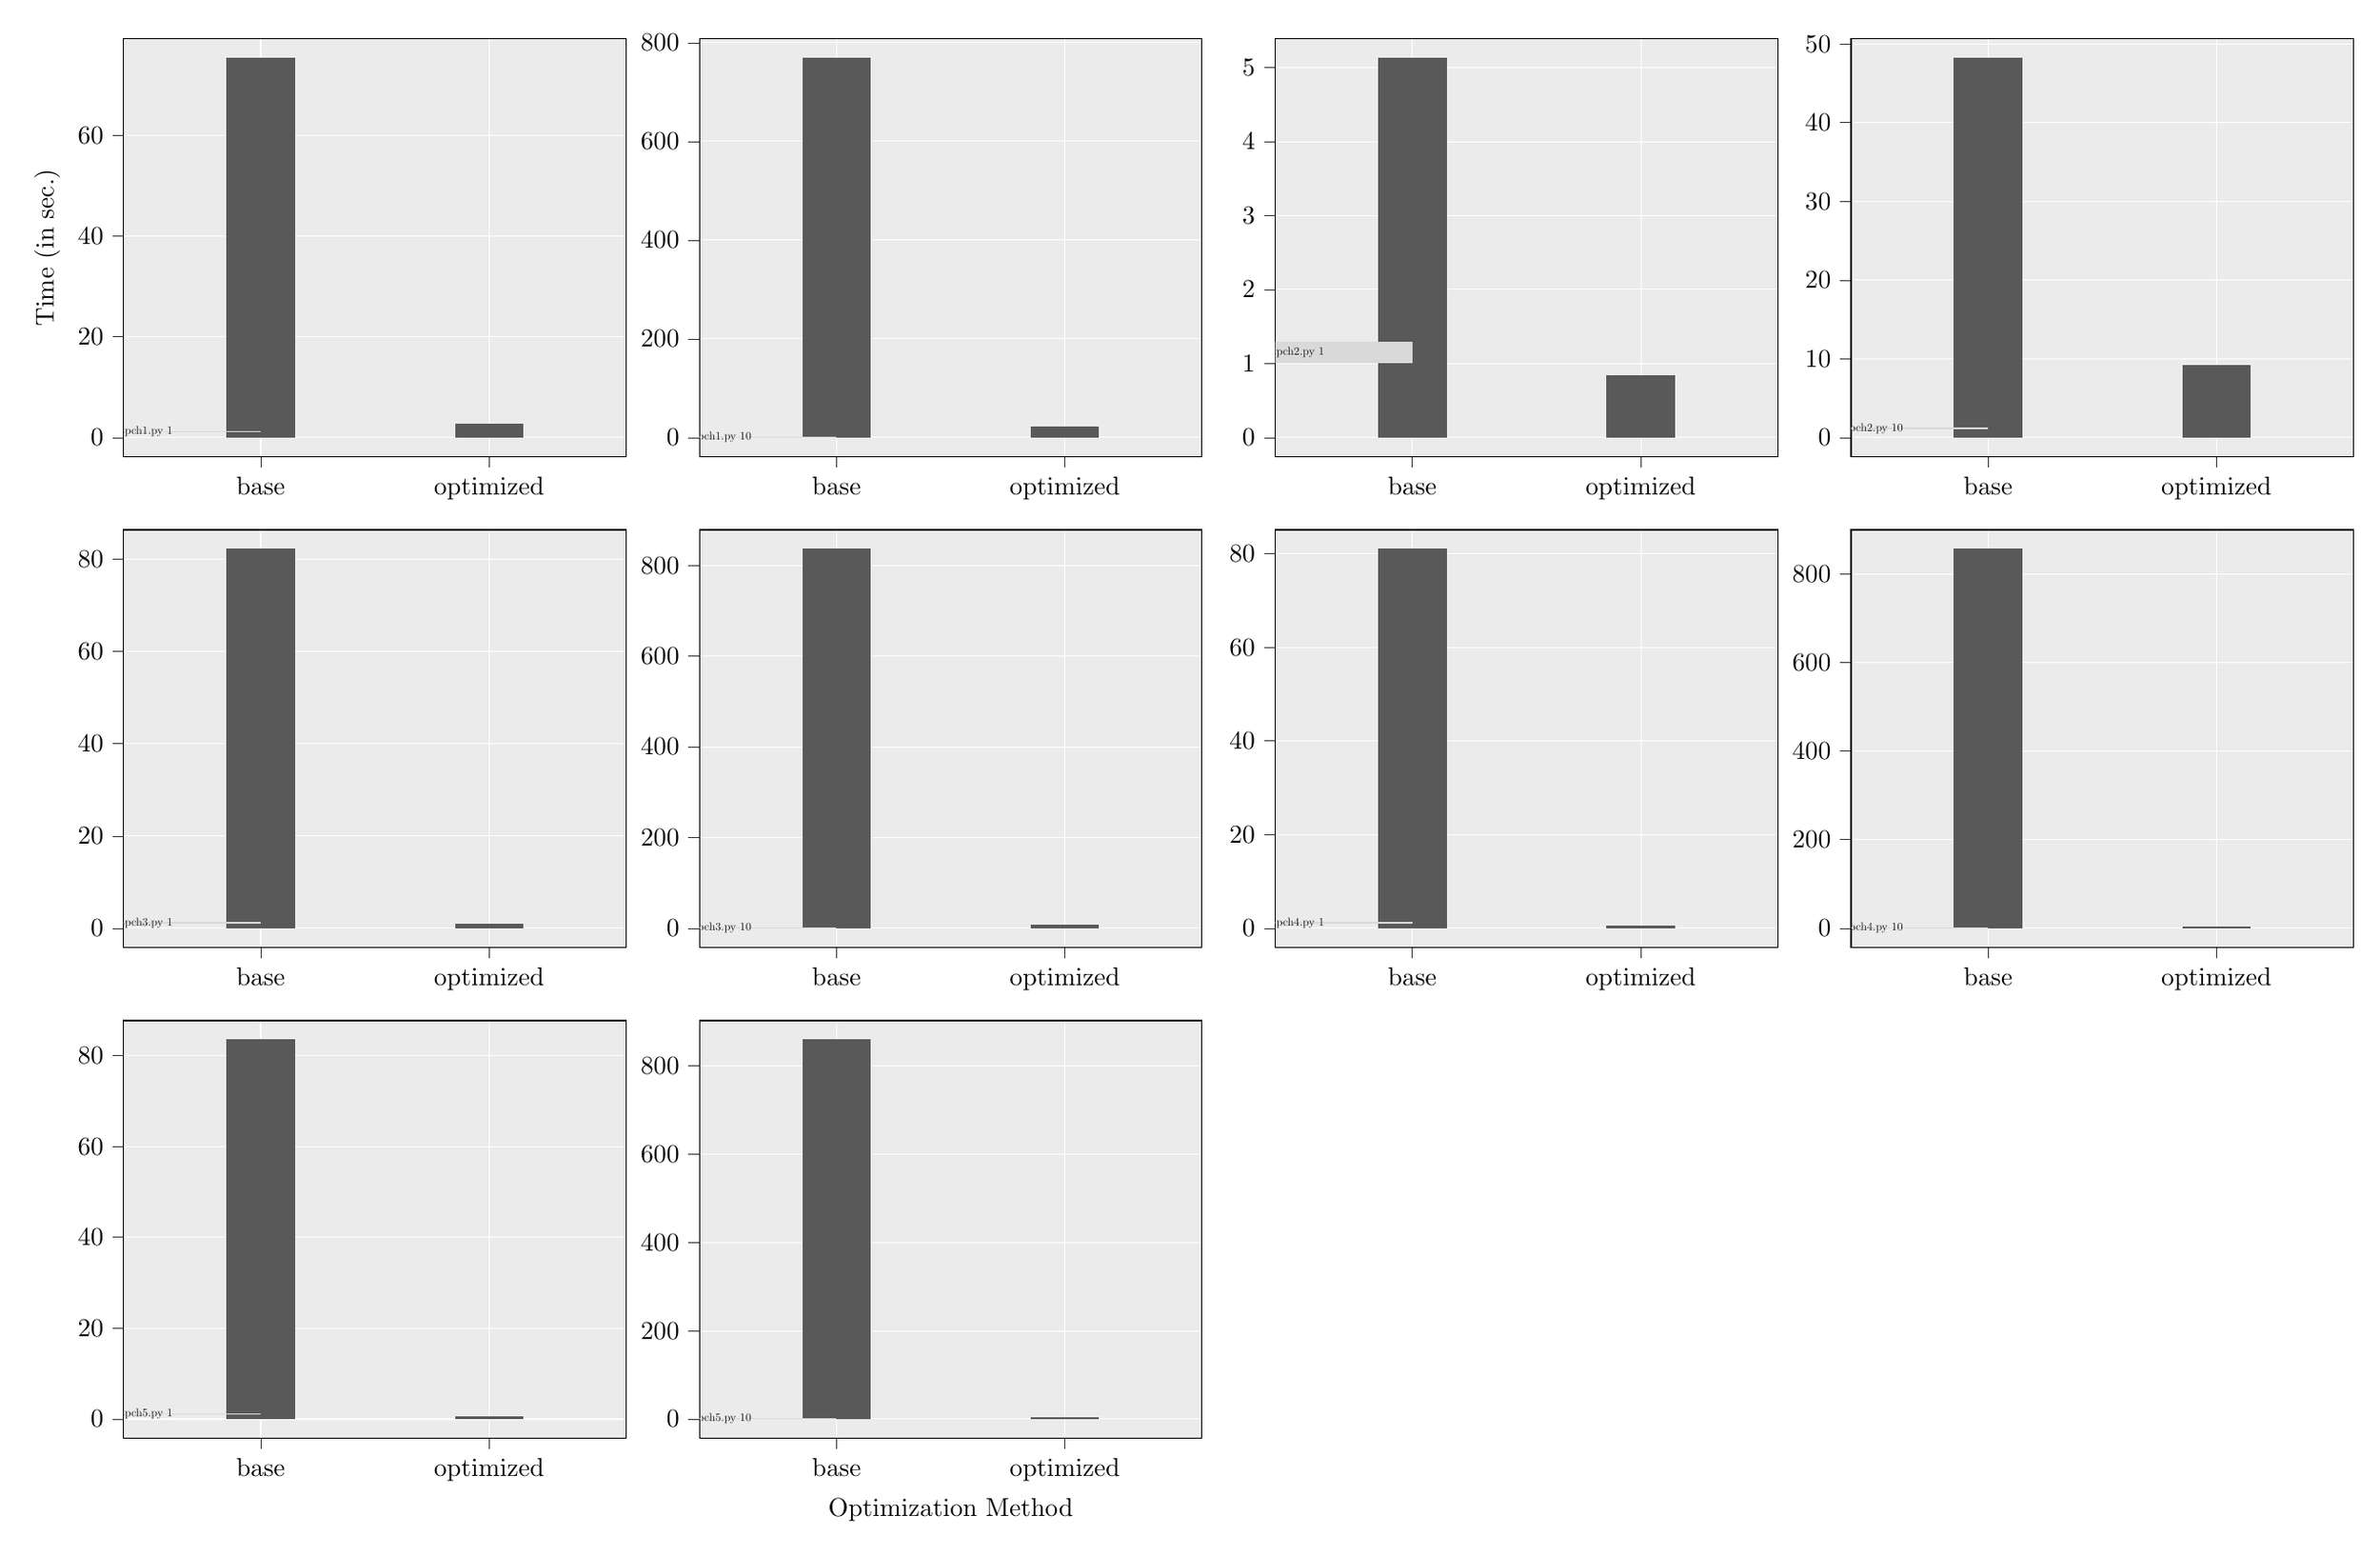 % This file was created by tikzplotlib v0.9.9.
\begin{tikzpicture}

\begin{groupplot}[group style={group size=4 by 3}]
\nextgroupplot[
axis background/.style={fill=white!92.157!black},
tick align=outside,
tick pos=left,
x grid style={white},
xmajorgrids,
xmin=0.4, xmax=2.6,
xminorgrids,
xtick style={color=white!20!black},
xtick={1,2},
xticklabels={base,optimized},
y grid style={white},
ylabel={Time (in sec.)},
ymajorgrids,
ymin=-3.767, ymax=79.104,
yminorgrids,
ytick style={color=white!20!black}
]
\path [fill=white!34.902!black, line width=0.354pt]
(axis cs:0.85,0)
--(axis cs:0.85,75.338)
--(axis cs:1.15,75.338)
--(axis cs:1.15,0)
--cycle;
\path [fill=white!34.902!black, line width=0.354pt]
(axis cs:1.85,0)
--(axis cs:1.85,2.738)
--(axis cs:2.15,2.738)
--(axis cs:2.15,0)
--cycle;

\path [draw=none, fill=white!85.098!black]
(axis cs:0,1)
--(axis cs:1,1)
--(axis cs:1,1.295)
--(axis cs:0,1.295)
--cycle;
\draw (axis cs:0.5,1.148) node[
  scale=0.44,
  text=white!10.196!black,
  rotate=0.0,
  align=center
]{tpch1.py
1};

\nextgroupplot[
axis background/.style={fill=white!92.157!black},
tick align=outside,
tick pos=left,
x grid style={white},
xmajorgrids,
xmin=0.4, xmax=2.6,
xminorgrids,
xtick style={color=white!20!black},
xtick={1,2},
xticklabels={base,optimized},
y grid style={white},
ymajorgrids,
ymin=-38.447, ymax=807.39,
yminorgrids,
ytick style={color=white!20!black}
]
\path [fill=white!34.902!black, line width=0.354pt]
(axis cs:0.85,0)
--(axis cs:0.85,768.943)
--(axis cs:1.15,768.943)
--(axis cs:1.15,0)
--cycle;
\path [fill=white!34.902!black, line width=0.354pt]
(axis cs:1.85,0)
--(axis cs:1.85,21.548)
--(axis cs:2.15,21.548)
--(axis cs:2.15,0)
--cycle;

\path [draw=none, fill=white!85.098!black]
(axis cs:0,1)
--(axis cs:1,1)
--(axis cs:1,1.295)
--(axis cs:0,1.295)
--cycle;
\draw (axis cs:0.5,1.148) node[
  scale=0.44,
  text=white!10.196!black,
  rotate=0.0,
  align=center
]{tpch1.py
10};

\nextgroupplot[
axis background/.style={fill=white!92.157!black},
tick align=outside,
tick pos=left,
x grid style={white},
xmajorgrids,
xmin=0.4, xmax=2.6,
xminorgrids,
xtick style={color=white!20!black},
xtick={1,2},
xticklabels={base,optimized},
y grid style={white},
ymajorgrids,
ymin=-0.257, ymax=5.387,
yminorgrids,
ytick style={color=white!20!black}
]
\path [fill=white!34.902!black, line width=0.354pt]
(axis cs:0.85,0)
--(axis cs:0.85,5.131)
--(axis cs:1.15,5.131)
--(axis cs:1.15,0)
--cycle;
\path [fill=white!34.902!black, line width=0.354pt]
(axis cs:1.85,0)
--(axis cs:1.85,0.843)
--(axis cs:2.15,0.843)
--(axis cs:2.15,0)
--cycle;

\path [draw=none, fill=white!85.098!black]
(axis cs:0,1)
--(axis cs:1,1)
--(axis cs:1,1.295)
--(axis cs:0,1.295)
--cycle;
\draw (axis cs:0.5,1.148) node[
  scale=0.44,
  text=white!10.196!black,
  rotate=0.0,
  align=center
]{tpch2.py
1};

\nextgroupplot[
axis background/.style={fill=white!92.157!black},
tick align=outside,
tick pos=left,
x grid style={white},
xmajorgrids,
xmin=0.4, xmax=2.6,
xminorgrids,
xtick style={color=white!20!black},
xtick={1,2},
xticklabels={base,optimized},
y grid style={white},
ymajorgrids,
ymin=-2.411, ymax=50.634,
yminorgrids,
ytick style={color=white!20!black}
]
\path [fill=white!34.902!black, line width=0.354pt]
(axis cs:0.85,0)
--(axis cs:0.85,48.223)
--(axis cs:1.15,48.223)
--(axis cs:1.15,0)
--cycle;
\path [fill=white!34.902!black, line width=0.354pt]
(axis cs:1.85,0)
--(axis cs:1.85,9.231)
--(axis cs:2.15,9.231)
--(axis cs:2.15,0)
--cycle;

\path [draw=none, fill=white!85.098!black]
(axis cs:0,1)
--(axis cs:1,1)
--(axis cs:1,1.295)
--(axis cs:0,1.295)
--cycle;
\draw (axis cs:0.5,1.148) node[
  scale=0.44,
  text=white!10.196!black,
  rotate=0.0,
  align=center
]{tpch2.py
10};

\nextgroupplot[
axis background/.style={fill=white!92.157!black},
tick align=outside,
tick pos=left,
x grid style={white},
xmajorgrids,
xmin=0.4, xmax=2.6,
xminorgrids,
xtick style={color=white!20!black},
xtick={1,2},
xticklabels={base,optimized},
y grid style={white},
ymajorgrids,
ymin=-4.112, ymax=86.361,
yminorgrids,
ytick style={color=white!20!black}
]
\path [fill=white!34.902!black, line width=0.354pt]
(axis cs:0.85,0)
--(axis cs:0.85,82.249)
--(axis cs:1.15,82.249)
--(axis cs:1.15,0)
--cycle;
\path [fill=white!34.902!black, line width=0.354pt]
(axis cs:1.85,0)
--(axis cs:1.85,0.911)
--(axis cs:2.15,0.911)
--(axis cs:2.15,0)
--cycle;

\path [draw=none, fill=white!85.098!black]
(axis cs:0,1)
--(axis cs:1,1)
--(axis cs:1,1.295)
--(axis cs:0,1.295)
--cycle;
\draw (axis cs:0.5,1.148) node[
  scale=0.44,
  text=white!10.196!black,
  rotate=0.0,
  align=center
]{tpch3.py
1};

\nextgroupplot[
axis background/.style={fill=white!92.157!black},
tick align=outside,
tick pos=left,
x grid style={white},
xmajorgrids,
xmin=0.4, xmax=2.6,
xminorgrids,
xtick style={color=white!20!black},
xtick={1,2},
xticklabels={base,optimized},
y grid style={white},
ymajorgrids,
ymin=-41.839, ymax=878.626,
yminorgrids,
ytick style={color=white!20!black}
]
\path [fill=white!34.902!black, line width=0.354pt]
(axis cs:0.85,0)
--(axis cs:0.85,836.787)
--(axis cs:1.15,836.787)
--(axis cs:1.15,0)
--cycle;
\path [fill=white!34.902!black, line width=0.354pt]
(axis cs:1.85,0)
--(axis cs:1.85,7.731)
--(axis cs:2.15,7.731)
--(axis cs:2.15,0)
--cycle;

\path [draw=none, fill=white!85.098!black]
(axis cs:0,1)
--(axis cs:1,1)
--(axis cs:1,1.295)
--(axis cs:0,1.295)
--cycle;
\draw (axis cs:0.5,1.148) node[
  scale=0.44,
  text=white!10.196!black,
  rotate=0.0,
  align=center
]{tpch3.py
10};

\nextgroupplot[
axis background/.style={fill=white!92.157!black},
tick align=outside,
tick pos=left,
x grid style={white},
xmajorgrids,
xmin=0.4, xmax=2.6,
xminorgrids,
xtick style={color=white!20!black},
xtick={1,2},
xticklabels={base,optimized},
y grid style={white},
ymajorgrids,
ymin=-4.051, ymax=85.074,
yminorgrids,
ytick style={color=white!20!black}
]
\path [fill=white!34.902!black, line width=0.354pt]
(axis cs:0.85,0)
--(axis cs:0.85,81.023)
--(axis cs:1.15,81.023)
--(axis cs:1.15,0)
--cycle;
\path [fill=white!34.902!black, line width=0.354pt]
(axis cs:1.85,0)
--(axis cs:1.85,0.662)
--(axis cs:2.15,0.662)
--(axis cs:2.15,0)
--cycle;

\path [draw=none, fill=white!85.098!black]
(axis cs:0,1)
--(axis cs:1,1)
--(axis cs:1,1.295)
--(axis cs:0,1.295)
--cycle;
\draw (axis cs:0.5,1.148) node[
  scale=0.44,
  text=white!10.196!black,
  rotate=0.0,
  align=center
]{tpch4.py
1};

\nextgroupplot[
axis background/.style={fill=white!92.157!black},
tick align=outside,
tick pos=left,
x grid style={white},
xmajorgrids,
xmin=0.4, xmax=2.6,
xminorgrids,
xtick style={color=white!20!black},
xtick={1,2},
xticklabels={base,optimized},
y grid style={white},
ymajorgrids,
ymin=-42.836, ymax=899.565,
yminorgrids,
ytick style={color=white!20!black}
]
\path [fill=white!34.902!black, line width=0.354pt]
(axis cs:0.85,0)
--(axis cs:0.85,856.728)
--(axis cs:1.15,856.728)
--(axis cs:1.15,0)
--cycle;
\path [fill=white!34.902!black, line width=0.354pt]
(axis cs:1.85,0)
--(axis cs:1.85,3.252)
--(axis cs:2.15,3.252)
--(axis cs:2.15,0)
--cycle;

\path [draw=none, fill=white!85.098!black]
(axis cs:0,1)
--(axis cs:1,1)
--(axis cs:1,1.295)
--(axis cs:0,1.295)
--cycle;
\draw (axis cs:0.5,1.148) node[
  scale=0.44,
  text=white!10.196!black,
  rotate=0.0,
  align=center
]{tpch4.py
10};

\nextgroupplot[
axis background/.style={fill=white!92.157!black},
tick align=outside,
tick pos=left,
x grid style={white},
xmajorgrids,
xmin=0.4, xmax=2.6,
xminorgrids,
xtick style={color=white!20!black},
xtick={1,2},
xticklabels={base,optimized},
y grid style={white},
ymajorgrids,
ymin=-4.175, ymax=87.674,
yminorgrids,
ytick style={color=white!20!black}
]
\path [fill=white!34.902!black, line width=0.354pt]
(axis cs:0.85,0)
--(axis cs:0.85,83.499)
--(axis cs:1.15,83.499)
--(axis cs:1.15,0)
--cycle;
\path [fill=white!34.902!black, line width=0.354pt]
(axis cs:1.85,0)
--(axis cs:1.85,0.673)
--(axis cs:2.15,0.673)
--(axis cs:2.15,0)
--cycle;

\path [draw=none, fill=white!85.098!black]
(axis cs:0,1)
--(axis cs:1,1)
--(axis cs:1,1.295)
--(axis cs:0,1.295)
--cycle;
\draw (axis cs:0.5,1.148) node[
  scale=0.44,
  text=white!10.196!black,
  rotate=0.0,
  align=center
]{tpch5.py
1};

\nextgroupplot[
axis background/.style={fill=white!92.157!black},
tick align=outside,
tick pos=left,
x grid style={white},
xlabel={Optimization Method},
xmajorgrids,
xmin=0.4, xmax=2.6,
xminorgrids,
xtick style={color=white!20!black},
xtick={1,2},
xticklabels={base,optimized},
y grid style={white},
ymajorgrids,
ymin=-42.982, ymax=902.627,
yminorgrids,
ytick style={color=white!20!black}
]
\path [fill=white!34.902!black, line width=0.354pt]
(axis cs:0.85,0)
--(axis cs:0.85,859.645)
--(axis cs:1.15,859.645)
--(axis cs:1.15,0)
--cycle;
\path [fill=white!34.902!black, line width=0.354pt]
(axis cs:1.85,0)
--(axis cs:1.85,3.955)
--(axis cs:2.15,3.955)
--(axis cs:2.15,0)
--cycle;

\path [draw=none, fill=white!85.098!black]
(axis cs:0,1)
--(axis cs:1,1)
--(axis cs:1,1.295)
--(axis cs:0,1.295)
--cycle;
\draw (axis cs:0.5,1.148) node[
  scale=0.44,
  text=white!10.196!black,
  rotate=0.0,
  align=center
]{tpch5.py
10};
\end{groupplot}

\end{tikzpicture}
